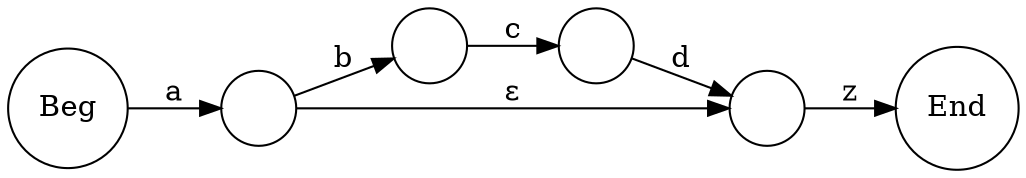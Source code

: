 digraph tokex {
	labelloc="t";
	label="";
	graph [dpi=200];
	rankdir=LR;
	fontname="Helvetica";
	edge [arrowhead=normal,arrowtail=dot];
	node [shape=circle];
	# Auto-generated by Tokex.

	0 [label=""];
	Beg [label="Beg"];
	2 [label=""];
	3 [label=""];
	4 [label=""];
	End [label="End"];
	Beg -> 0 [label="a"];
	0 -> 4 [label=<&epsilon;>];
	0 -> 2 [label="b"];
	4 -> End [label="z"];
	2 -> 3 [label="c"];
	3 -> 4 [label="d"];
}

